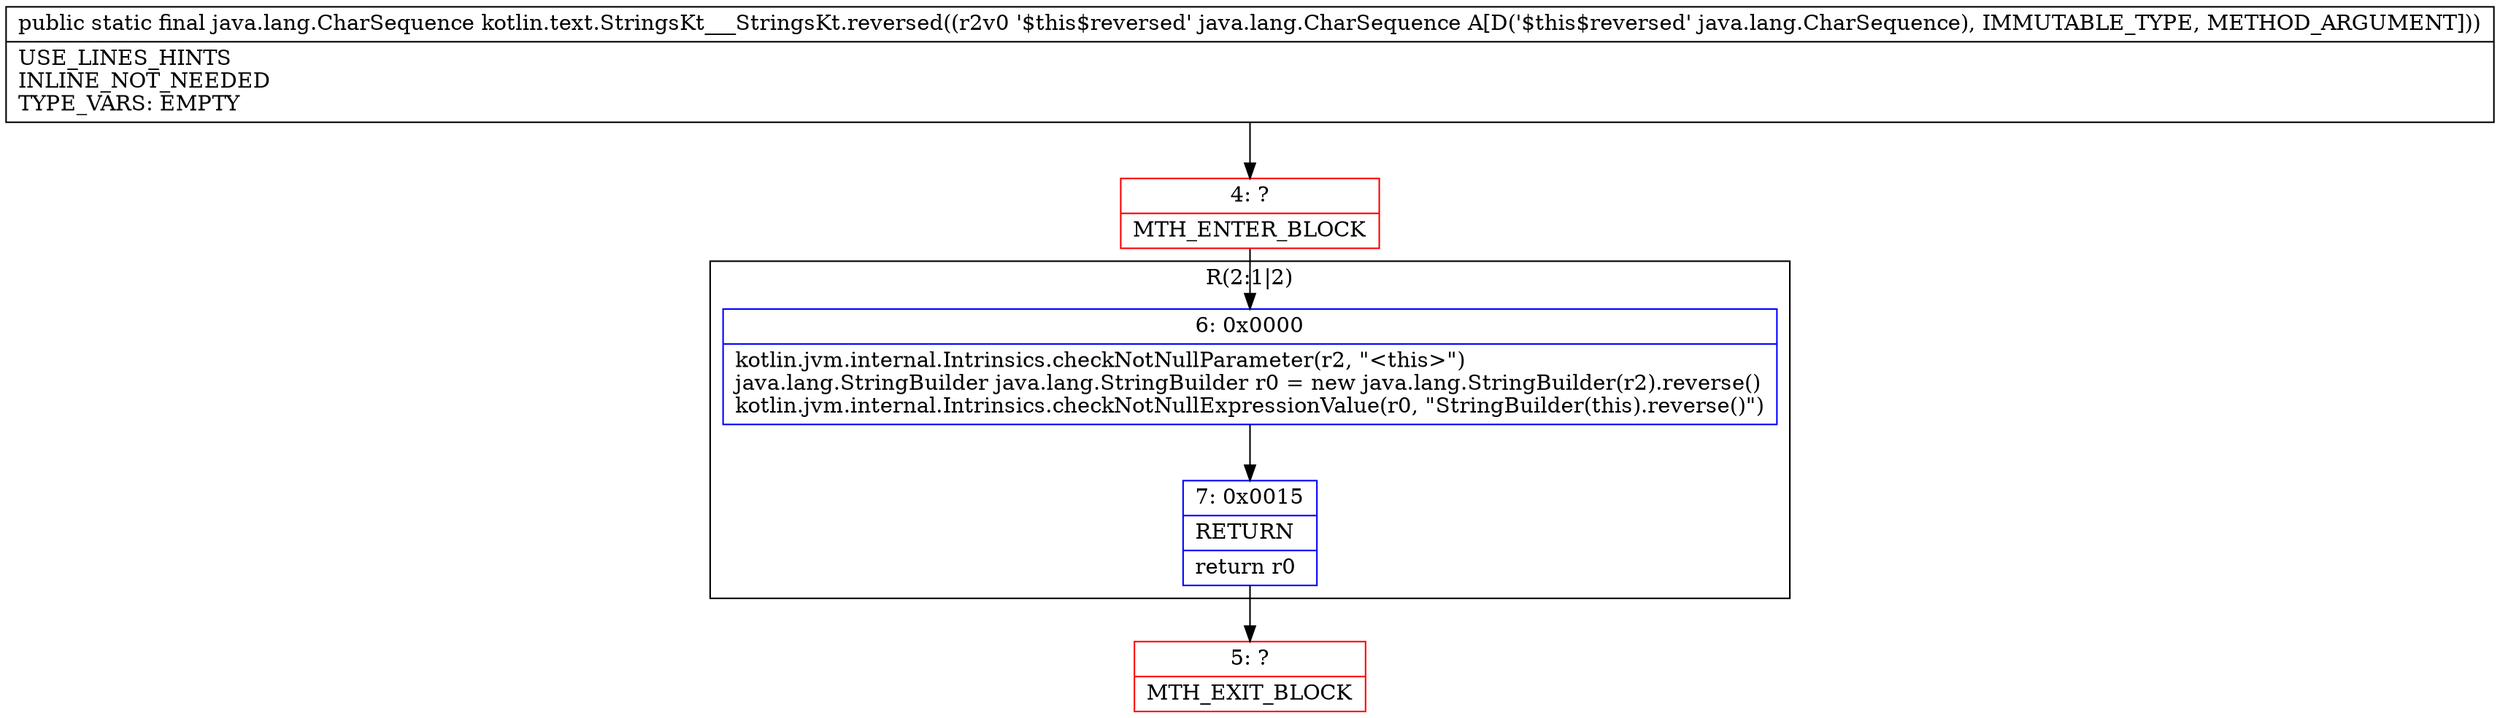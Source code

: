 digraph "CFG forkotlin.text.StringsKt___StringsKt.reversed(Ljava\/lang\/CharSequence;)Ljava\/lang\/CharSequence;" {
subgraph cluster_Region_93190088 {
label = "R(2:1|2)";
node [shape=record,color=blue];
Node_6 [shape=record,label="{6\:\ 0x0000|kotlin.jvm.internal.Intrinsics.checkNotNullParameter(r2, \"\<this\>\")\ljava.lang.StringBuilder java.lang.StringBuilder r0 = new java.lang.StringBuilder(r2).reverse()\lkotlin.jvm.internal.Intrinsics.checkNotNullExpressionValue(r0, \"StringBuilder(this).reverse()\")\l}"];
Node_7 [shape=record,label="{7\:\ 0x0015|RETURN\l|return r0\l}"];
}
Node_4 [shape=record,color=red,label="{4\:\ ?|MTH_ENTER_BLOCK\l}"];
Node_5 [shape=record,color=red,label="{5\:\ ?|MTH_EXIT_BLOCK\l}"];
MethodNode[shape=record,label="{public static final java.lang.CharSequence kotlin.text.StringsKt___StringsKt.reversed((r2v0 '$this$reversed' java.lang.CharSequence A[D('$this$reversed' java.lang.CharSequence), IMMUTABLE_TYPE, METHOD_ARGUMENT]))  | USE_LINES_HINTS\lINLINE_NOT_NEEDED\lTYPE_VARS: EMPTY\l}"];
MethodNode -> Node_4;Node_6 -> Node_7;
Node_7 -> Node_5;
Node_4 -> Node_6;
}

